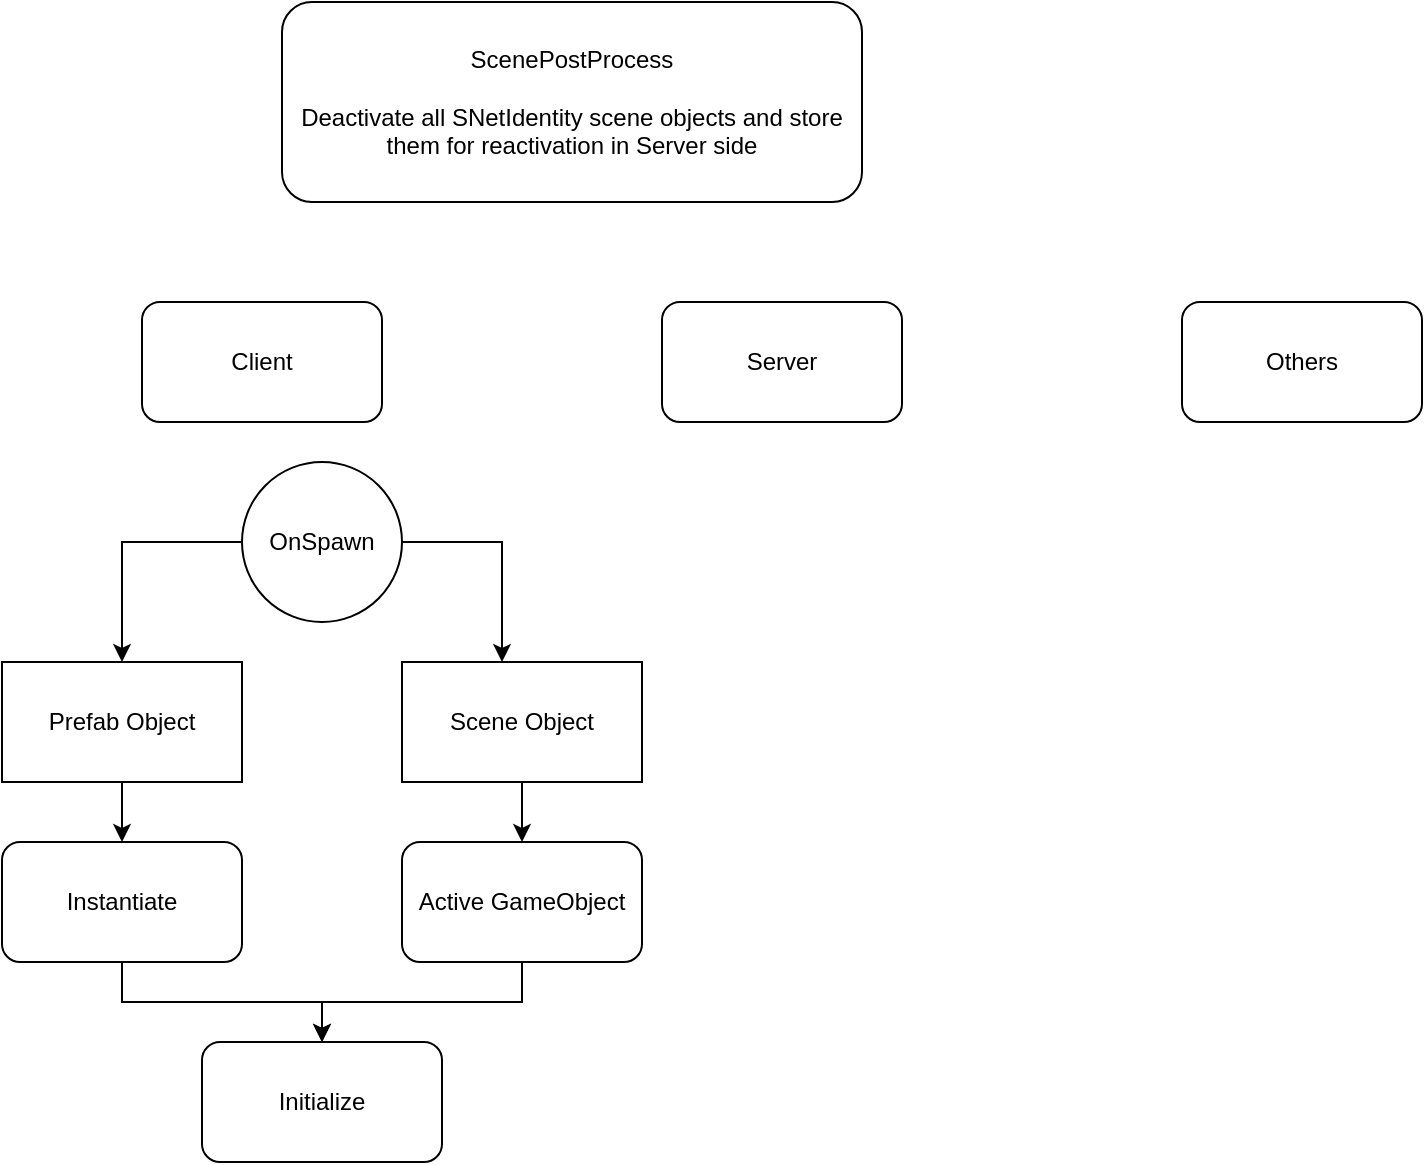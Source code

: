 <mxfile version="11.2.5" type="device" pages="1"><diagram id="tKY3DUX2F2GP3qlwjbOC" name="Page-1"><mxGraphModel dx="1038" dy="609" grid="1" gridSize="10" guides="1" tooltips="1" connect="1" arrows="1" fold="1" page="1" pageScale="1" pageWidth="827" pageHeight="1169" math="0" shadow="0"><root><mxCell id="0"/><mxCell id="1" parent="0"/><mxCell id="XZuGheuYiGY-qT5yrtnp-1" value="Client" style="rounded=1;whiteSpace=wrap;html=1;" vertex="1" parent="1"><mxGeometry x="128" y="270" width="120" height="60" as="geometry"/></mxCell><mxCell id="XZuGheuYiGY-qT5yrtnp-2" value="Server" style="rounded=1;whiteSpace=wrap;html=1;" vertex="1" parent="1"><mxGeometry x="388" y="270" width="120" height="60" as="geometry"/></mxCell><mxCell id="XZuGheuYiGY-qT5yrtnp-3" value="Others" style="rounded=1;whiteSpace=wrap;html=1;" vertex="1" parent="1"><mxGeometry x="648" y="270" width="120" height="60" as="geometry"/></mxCell><mxCell id="XZuGheuYiGY-qT5yrtnp-7" style="edgeStyle=orthogonalEdgeStyle;rounded=0;orthogonalLoop=1;jettySize=auto;html=1;exitX=0;exitY=0.5;exitDx=0;exitDy=0;" edge="1" parent="1" source="XZuGheuYiGY-qT5yrtnp-4" target="XZuGheuYiGY-qT5yrtnp-5"><mxGeometry relative="1" as="geometry"/></mxCell><mxCell id="XZuGheuYiGY-qT5yrtnp-8" style="edgeStyle=orthogonalEdgeStyle;rounded=0;orthogonalLoop=1;jettySize=auto;html=1;" edge="1" parent="1" source="XZuGheuYiGY-qT5yrtnp-4" target="XZuGheuYiGY-qT5yrtnp-6"><mxGeometry relative="1" as="geometry"><Array as="points"><mxPoint x="308" y="390"/></Array></mxGeometry></mxCell><mxCell id="XZuGheuYiGY-qT5yrtnp-4" value="OnSpawn" style="ellipse;whiteSpace=wrap;html=1;aspect=fixed;" vertex="1" parent="1"><mxGeometry x="178" y="350" width="80" height="80" as="geometry"/></mxCell><mxCell id="XZuGheuYiGY-qT5yrtnp-15" style="edgeStyle=orthogonalEdgeStyle;rounded=0;orthogonalLoop=1;jettySize=auto;html=1;" edge="1" parent="1" source="XZuGheuYiGY-qT5yrtnp-5" target="XZuGheuYiGY-qT5yrtnp-9"><mxGeometry relative="1" as="geometry"/></mxCell><mxCell id="XZuGheuYiGY-qT5yrtnp-5" value="Prefab Object" style="rounded=0;whiteSpace=wrap;html=1;" vertex="1" parent="1"><mxGeometry x="58" y="450" width="120" height="60" as="geometry"/></mxCell><mxCell id="XZuGheuYiGY-qT5yrtnp-14" style="edgeStyle=orthogonalEdgeStyle;rounded=0;orthogonalLoop=1;jettySize=auto;html=1;" edge="1" parent="1" source="XZuGheuYiGY-qT5yrtnp-6" target="XZuGheuYiGY-qT5yrtnp-10"><mxGeometry relative="1" as="geometry"/></mxCell><mxCell id="XZuGheuYiGY-qT5yrtnp-6" value="Scene Object" style="rounded=0;whiteSpace=wrap;html=1;" vertex="1" parent="1"><mxGeometry x="258" y="450" width="120" height="60" as="geometry"/></mxCell><mxCell id="XZuGheuYiGY-qT5yrtnp-13" style="edgeStyle=orthogonalEdgeStyle;rounded=0;orthogonalLoop=1;jettySize=auto;html=1;" edge="1" parent="1" source="XZuGheuYiGY-qT5yrtnp-9" target="XZuGheuYiGY-qT5yrtnp-11"><mxGeometry relative="1" as="geometry"/></mxCell><mxCell id="XZuGheuYiGY-qT5yrtnp-9" value="Instantiate" style="rounded=1;whiteSpace=wrap;html=1;" vertex="1" parent="1"><mxGeometry x="58" y="540" width="120" height="60" as="geometry"/></mxCell><mxCell id="XZuGheuYiGY-qT5yrtnp-12" style="edgeStyle=orthogonalEdgeStyle;rounded=0;orthogonalLoop=1;jettySize=auto;html=1;" edge="1" parent="1" source="XZuGheuYiGY-qT5yrtnp-10" target="XZuGheuYiGY-qT5yrtnp-11"><mxGeometry relative="1" as="geometry"/></mxCell><mxCell id="XZuGheuYiGY-qT5yrtnp-10" value="Active GameObject" style="rounded=1;whiteSpace=wrap;html=1;" vertex="1" parent="1"><mxGeometry x="258" y="540" width="120" height="60" as="geometry"/></mxCell><mxCell id="XZuGheuYiGY-qT5yrtnp-11" value="Initialize" style="rounded=1;whiteSpace=wrap;html=1;" vertex="1" parent="1"><mxGeometry x="158" y="640" width="120" height="60" as="geometry"/></mxCell><mxCell id="XZuGheuYiGY-qT5yrtnp-16" value="ScenePostProcess&lt;br&gt;&lt;br&gt;Deactivate all SNetIdentity scene objects and store them for reactivation in Server side" style="rounded=1;whiteSpace=wrap;html=1;" vertex="1" parent="1"><mxGeometry x="198" y="120" width="290" height="100" as="geometry"/></mxCell></root></mxGraphModel></diagram></mxfile>